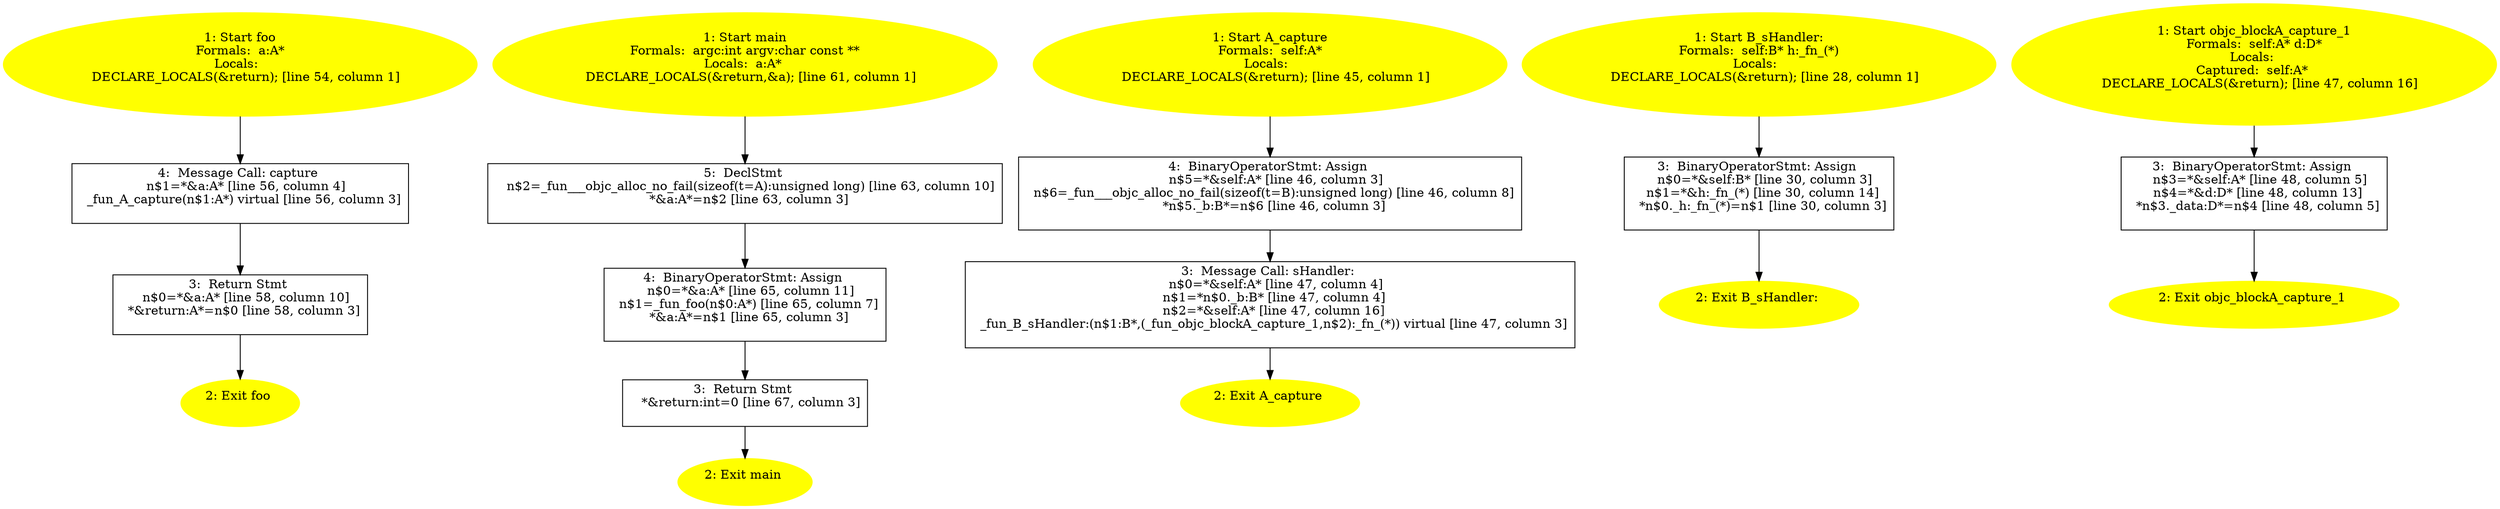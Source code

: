 /* @generated */
digraph iCFG {
"foo.acbd18db4cc2f85cedef654fccc4a4d8_1" [label="1: Start foo\nFormals:  a:A*\nLocals:  \n   DECLARE_LOCALS(&return); [line 54, column 1]\n " color=yellow style=filled]
	

	 "foo.acbd18db4cc2f85cedef654fccc4a4d8_1" -> "foo.acbd18db4cc2f85cedef654fccc4a4d8_4" ;
"foo.acbd18db4cc2f85cedef654fccc4a4d8_2" [label="2: Exit foo \n  " color=yellow style=filled]
	

"foo.acbd18db4cc2f85cedef654fccc4a4d8_3" [label="3:  Return Stmt \n   n$0=*&a:A* [line 58, column 10]\n  *&return:A*=n$0 [line 58, column 3]\n " shape="box"]
	

	 "foo.acbd18db4cc2f85cedef654fccc4a4d8_3" -> "foo.acbd18db4cc2f85cedef654fccc4a4d8_2" ;
"foo.acbd18db4cc2f85cedef654fccc4a4d8_4" [label="4:  Message Call: capture \n   n$1=*&a:A* [line 56, column 4]\n  _fun_A_capture(n$1:A*) virtual [line 56, column 3]\n " shape="box"]
	

	 "foo.acbd18db4cc2f85cedef654fccc4a4d8_4" -> "foo.acbd18db4cc2f85cedef654fccc4a4d8_3" ;
"main.fad58de7366495db4650cfefac2fcd61_1" [label="1: Start main\nFormals:  argc:int argv:char const **\nLocals:  a:A* \n   DECLARE_LOCALS(&return,&a); [line 61, column 1]\n " color=yellow style=filled]
	

	 "main.fad58de7366495db4650cfefac2fcd61_1" -> "main.fad58de7366495db4650cfefac2fcd61_5" ;
"main.fad58de7366495db4650cfefac2fcd61_2" [label="2: Exit main \n  " color=yellow style=filled]
	

"main.fad58de7366495db4650cfefac2fcd61_3" [label="3:  Return Stmt \n   *&return:int=0 [line 67, column 3]\n " shape="box"]
	

	 "main.fad58de7366495db4650cfefac2fcd61_3" -> "main.fad58de7366495db4650cfefac2fcd61_2" ;
"main.fad58de7366495db4650cfefac2fcd61_4" [label="4:  BinaryOperatorStmt: Assign \n   n$0=*&a:A* [line 65, column 11]\n  n$1=_fun_foo(n$0:A*) [line 65, column 7]\n  *&a:A*=n$1 [line 65, column 3]\n " shape="box"]
	

	 "main.fad58de7366495db4650cfefac2fcd61_4" -> "main.fad58de7366495db4650cfefac2fcd61_3" ;
"main.fad58de7366495db4650cfefac2fcd61_5" [label="5:  DeclStmt \n   n$2=_fun___objc_alloc_no_fail(sizeof(t=A):unsigned long) [line 63, column 10]\n  *&a:A*=n$2 [line 63, column 3]\n " shape="box"]
	

	 "main.fad58de7366495db4650cfefac2fcd61_5" -> "main.fad58de7366495db4650cfefac2fcd61_4" ;
"capture#A#instance.d411336575e4bf632a1828f5f5979726_1" [label="1: Start A_capture\nFormals:  self:A*\nLocals:  \n   DECLARE_LOCALS(&return); [line 45, column 1]\n " color=yellow style=filled]
	

	 "capture#A#instance.d411336575e4bf632a1828f5f5979726_1" -> "capture#A#instance.d411336575e4bf632a1828f5f5979726_4" ;
"capture#A#instance.d411336575e4bf632a1828f5f5979726_2" [label="2: Exit A_capture \n  " color=yellow style=filled]
	

"capture#A#instance.d411336575e4bf632a1828f5f5979726_3" [label="3:  Message Call: sHandler: \n   n$0=*&self:A* [line 47, column 4]\n  n$1=*n$0._b:B* [line 47, column 4]\n  n$2=*&self:A* [line 47, column 16]\n  _fun_B_sHandler:(n$1:B*,(_fun_objc_blockA_capture_1,n$2):_fn_(*)) virtual [line 47, column 3]\n " shape="box"]
	

	 "capture#A#instance.d411336575e4bf632a1828f5f5979726_3" -> "capture#A#instance.d411336575e4bf632a1828f5f5979726_2" ;
"capture#A#instance.d411336575e4bf632a1828f5f5979726_4" [label="4:  BinaryOperatorStmt: Assign \n   n$5=*&self:A* [line 46, column 3]\n  n$6=_fun___objc_alloc_no_fail(sizeof(t=B):unsigned long) [line 46, column 8]\n  *n$5._b:B*=n$6 [line 46, column 3]\n " shape="box"]
	

	 "capture#A#instance.d411336575e4bf632a1828f5f5979726_4" -> "capture#A#instance.d411336575e4bf632a1828f5f5979726_3" ;
"sHandler:#B#instance.590685250eb38eaab242405cd45c572b_1" [label="1: Start B_sHandler:\nFormals:  self:B* h:_fn_(*)\nLocals:  \n   DECLARE_LOCALS(&return); [line 28, column 1]\n " color=yellow style=filled]
	

	 "sHandler:#B#instance.590685250eb38eaab242405cd45c572b_1" -> "sHandler:#B#instance.590685250eb38eaab242405cd45c572b_3" ;
"sHandler:#B#instance.590685250eb38eaab242405cd45c572b_2" [label="2: Exit B_sHandler: \n  " color=yellow style=filled]
	

"sHandler:#B#instance.590685250eb38eaab242405cd45c572b_3" [label="3:  BinaryOperatorStmt: Assign \n   n$0=*&self:B* [line 30, column 3]\n  n$1=*&h:_fn_(*) [line 30, column 14]\n  *n$0._h:_fn_(*)=n$1 [line 30, column 3]\n " shape="box"]
	

	 "sHandler:#B#instance.590685250eb38eaab242405cd45c572b_3" -> "sHandler:#B#instance.590685250eb38eaab242405cd45c572b_2" ;
"objc_blockA_capture_1.6fdcfe58244de8603cec62dad07f2ae4_1" [label="1: Start objc_blockA_capture_1\nFormals:  self:A* d:D*\nLocals: \nCaptured:  self:A* \n   DECLARE_LOCALS(&return); [line 47, column 16]\n " color=yellow style=filled]
	

	 "objc_blockA_capture_1.6fdcfe58244de8603cec62dad07f2ae4_1" -> "objc_blockA_capture_1.6fdcfe58244de8603cec62dad07f2ae4_3" ;
"objc_blockA_capture_1.6fdcfe58244de8603cec62dad07f2ae4_2" [label="2: Exit objc_blockA_capture_1 \n  " color=yellow style=filled]
	

"objc_blockA_capture_1.6fdcfe58244de8603cec62dad07f2ae4_3" [label="3:  BinaryOperatorStmt: Assign \n   n$3=*&self:A* [line 48, column 5]\n  n$4=*&d:D* [line 48, column 13]\n  *n$3._data:D*=n$4 [line 48, column 5]\n " shape="box"]
	

	 "objc_blockA_capture_1.6fdcfe58244de8603cec62dad07f2ae4_3" -> "objc_blockA_capture_1.6fdcfe58244de8603cec62dad07f2ae4_2" ;
}

